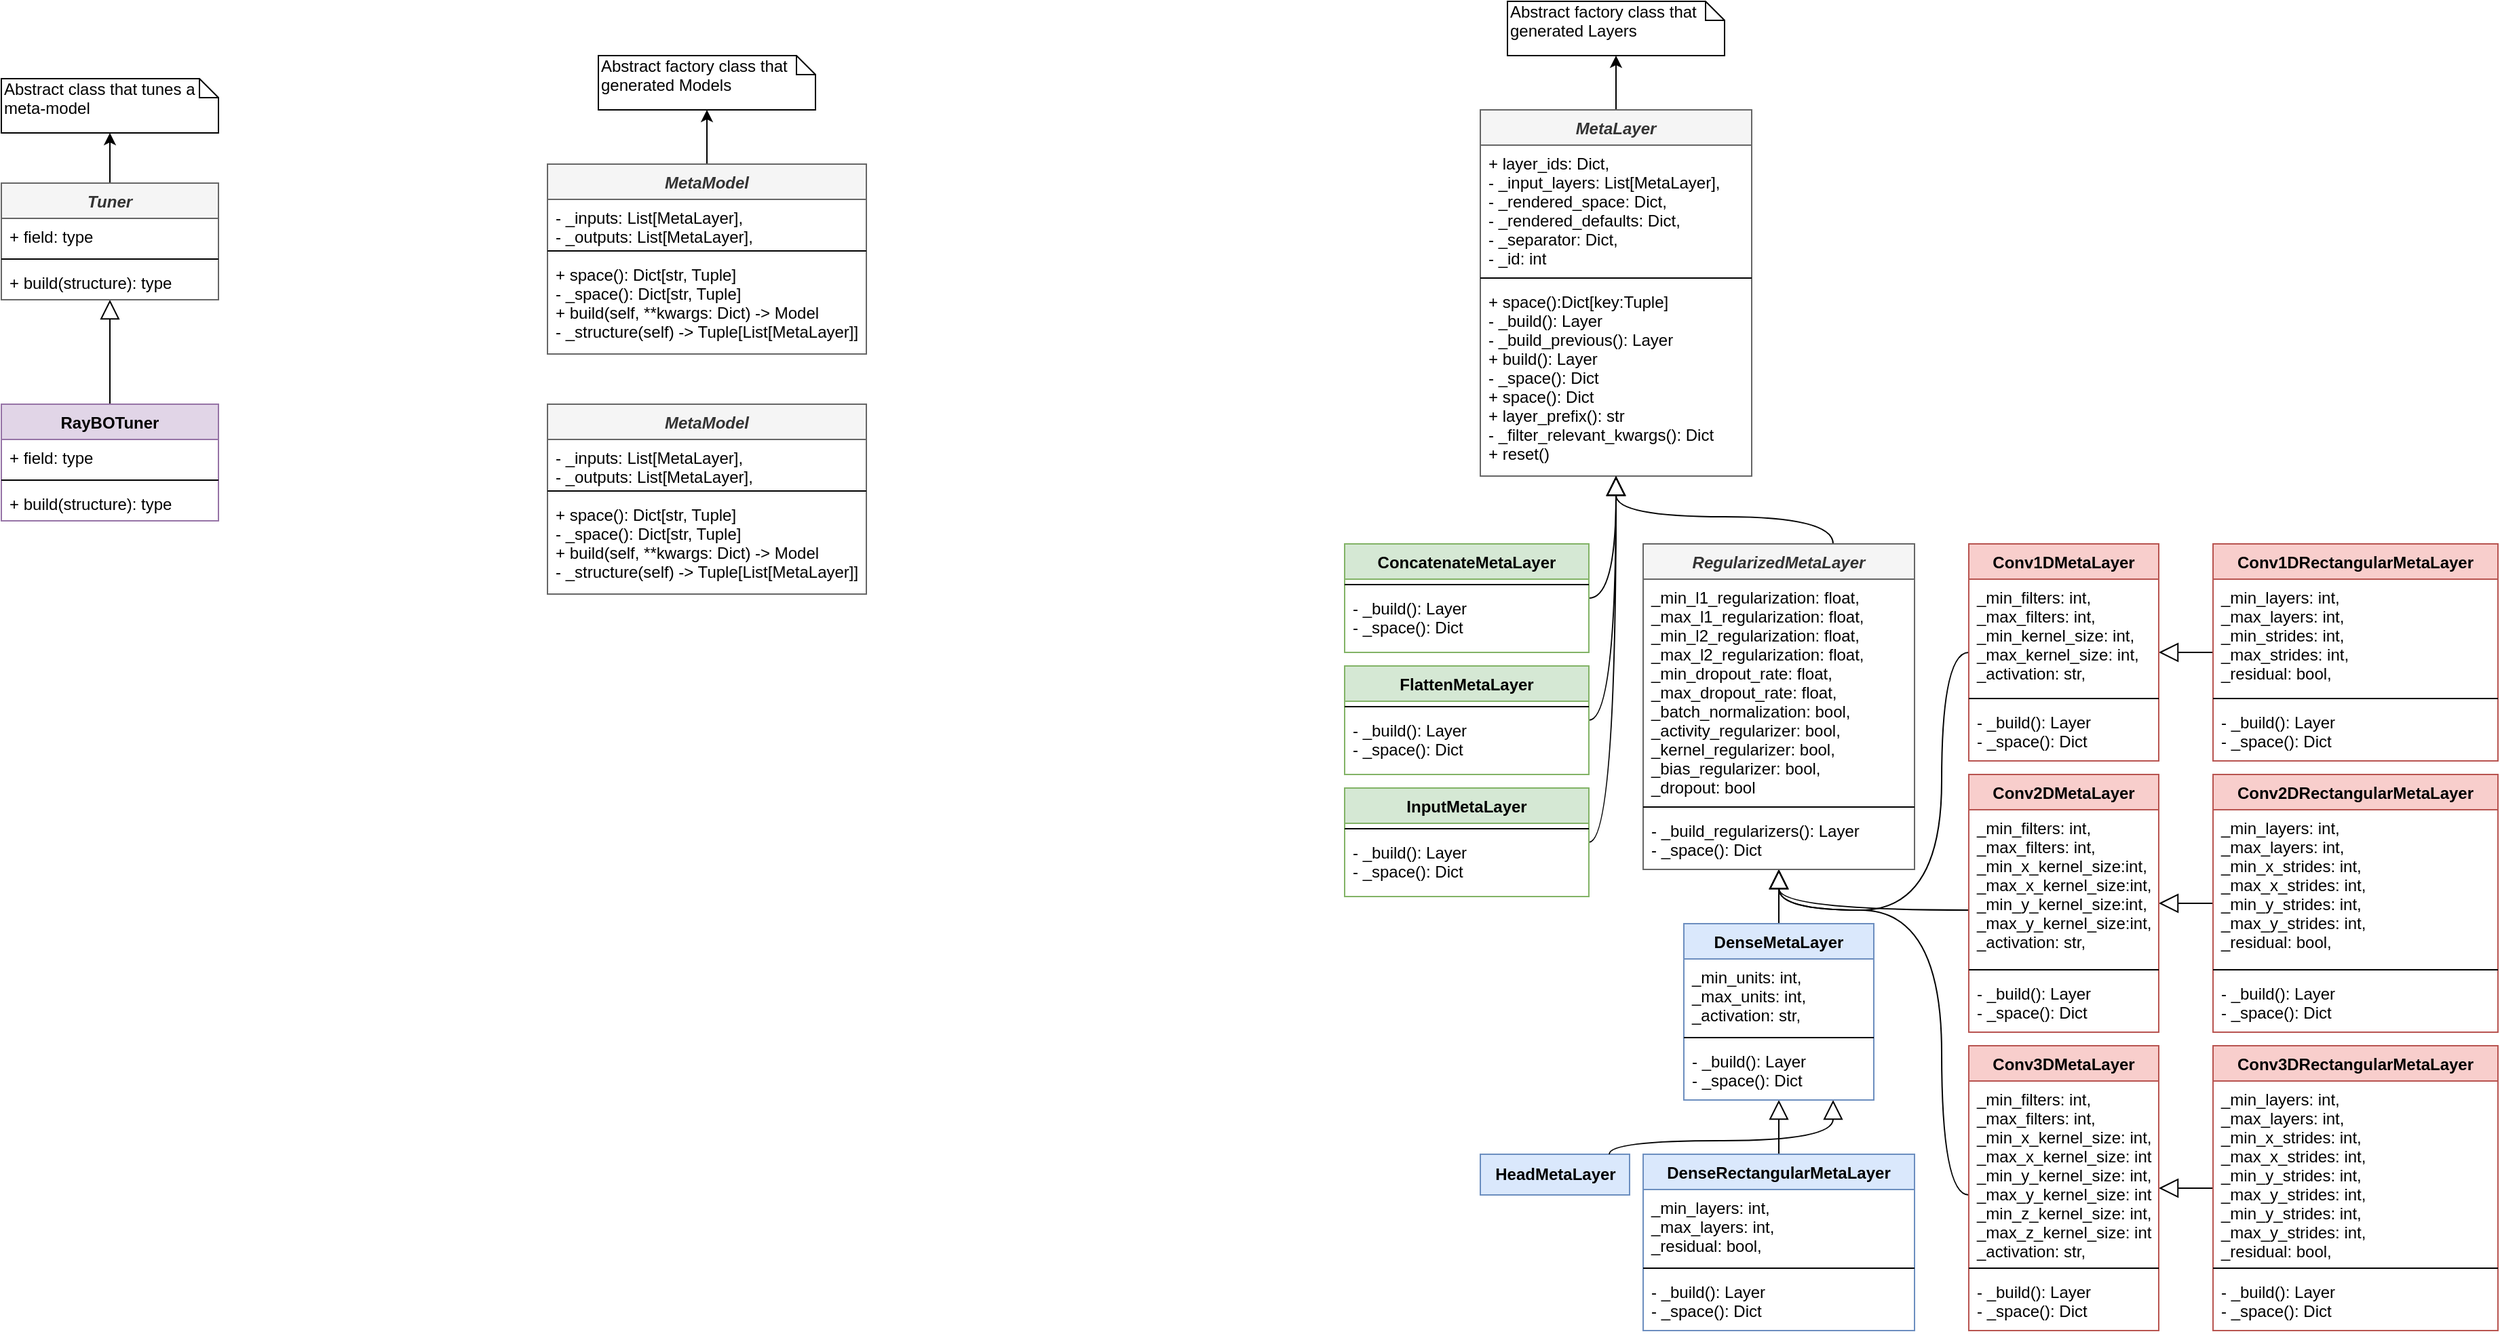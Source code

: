 <mxfile version="13.6.2" type="device"><diagram id="-CFFiEivso8xEUBbKbc-" name="Page-1"><mxGraphModel dx="2125" dy="900" grid="1" gridSize="10" guides="1" tooltips="1" connect="1" arrows="1" fold="1" page="1" pageScale="1" pageWidth="827" pageHeight="1169" math="0" shadow="0"><root><mxCell id="0"/><mxCell id="1" parent="0"/><mxCell id="7QAoZKG1Zxz9G0cgdsVM-10" style="edgeStyle=orthogonalEdgeStyle;rounded=0;orthogonalLoop=1;jettySize=auto;html=1;" parent="1" source="7QAoZKG1Zxz9G0cgdsVM-1" target="7QAoZKG1Zxz9G0cgdsVM-9" edge="1"><mxGeometry relative="1" as="geometry"/></mxCell><mxCell id="7QAoZKG1Zxz9G0cgdsVM-12" style="edgeStyle=orthogonalEdgeStyle;rounded=0;orthogonalLoop=1;jettySize=auto;html=1;" parent="1" source="7QAoZKG1Zxz9G0cgdsVM-5" target="7QAoZKG1Zxz9G0cgdsVM-11" edge="1"><mxGeometry relative="1" as="geometry"/></mxCell><mxCell id="7QAoZKG1Zxz9G0cgdsVM-9" value="Abstract factory class that generated Models" style="shape=note;whiteSpace=wrap;html=1;size=14;verticalAlign=top;align=left;spacingTop=-6;" parent="1" vertex="1"><mxGeometry x="-170" y="80" width="160" height="40" as="geometry"/></mxCell><mxCell id="7QAoZKG1Zxz9G0cgdsVM-11" value="Abstract factory class that generated Layers" style="shape=note;whiteSpace=wrap;html=1;size=14;verticalAlign=top;align=left;spacingTop=-6;" parent="1" vertex="1"><mxGeometry x="500" y="40" width="160" height="40" as="geometry"/></mxCell><mxCell id="7QAoZKG1Zxz9G0cgdsVM-30" style="edgeStyle=orthogonalEdgeStyle;rounded=0;orthogonalLoop=1;jettySize=auto;html=1;" parent="1" source="7QAoZKG1Zxz9G0cgdsVM-25" target="7QAoZKG1Zxz9G0cgdsVM-29" edge="1"><mxGeometry relative="1" as="geometry"/></mxCell><mxCell id="7QAoZKG1Zxz9G0cgdsVM-29" value="Abstract class that tunes a meta-model" style="shape=note;whiteSpace=wrap;html=1;size=14;verticalAlign=top;align=left;spacingTop=-6;" parent="1" vertex="1"><mxGeometry x="-610" y="97" width="160" height="40" as="geometry"/></mxCell><mxCell id="7QAoZKG1Zxz9G0cgdsVM-35" value="" style="endArrow=block;endFill=0;endSize=12;html=1;" parent="1" source="7QAoZKG1Zxz9G0cgdsVM-31" target="7QAoZKG1Zxz9G0cgdsVM-25" edge="1"><mxGeometry width="160" relative="1" as="geometry"><mxPoint x="-360" y="307" as="sourcePoint"/><mxPoint x="-200" y="307" as="targetPoint"/></mxGeometry></mxCell><mxCell id="7QAoZKG1Zxz9G0cgdsVM-25" value="Tuner" style="swimlane;fontStyle=3;align=center;verticalAlign=top;childLayout=stackLayout;horizontal=1;startSize=26;horizontalStack=0;resizeParent=1;resizeParentMax=0;resizeLast=0;collapsible=1;marginBottom=0;fillColor=#f5f5f5;strokeColor=#666666;fontColor=#333333;" parent="1" vertex="1"><mxGeometry x="-610" y="174" width="160" height="86" as="geometry"/></mxCell><mxCell id="7QAoZKG1Zxz9G0cgdsVM-26" value="+ field: type" style="text;strokeColor=none;fillColor=none;align=left;verticalAlign=top;spacingLeft=4;spacingRight=4;overflow=hidden;rotatable=0;points=[[0,0.5],[1,0.5]];portConstraint=eastwest;" parent="7QAoZKG1Zxz9G0cgdsVM-25" vertex="1"><mxGeometry y="26" width="160" height="26" as="geometry"/></mxCell><mxCell id="7QAoZKG1Zxz9G0cgdsVM-27" value="" style="line;strokeWidth=1;fillColor=none;align=left;verticalAlign=middle;spacingTop=-1;spacingLeft=3;spacingRight=3;rotatable=0;labelPosition=right;points=[];portConstraint=eastwest;" parent="7QAoZKG1Zxz9G0cgdsVM-25" vertex="1"><mxGeometry y="52" width="160" height="8" as="geometry"/></mxCell><mxCell id="7QAoZKG1Zxz9G0cgdsVM-28" value="+ build(structure): type" style="text;strokeColor=none;fillColor=none;align=left;verticalAlign=top;spacingLeft=4;spacingRight=4;overflow=hidden;rotatable=0;points=[[0,0.5],[1,0.5]];portConstraint=eastwest;" parent="7QAoZKG1Zxz9G0cgdsVM-25" vertex="1"><mxGeometry y="60" width="160" height="26" as="geometry"/></mxCell><mxCell id="7QAoZKG1Zxz9G0cgdsVM-31" value="RayBOTuner" style="swimlane;fontStyle=1;align=center;verticalAlign=top;childLayout=stackLayout;horizontal=1;startSize=26;horizontalStack=0;resizeParent=1;resizeParentMax=0;resizeLast=0;collapsible=1;marginBottom=0;fillColor=#e1d5e7;strokeColor=#9673a6;" parent="1" vertex="1"><mxGeometry x="-610" y="337" width="160" height="86" as="geometry"/></mxCell><mxCell id="7QAoZKG1Zxz9G0cgdsVM-32" value="+ field: type" style="text;strokeColor=none;fillColor=none;align=left;verticalAlign=top;spacingLeft=4;spacingRight=4;overflow=hidden;rotatable=0;points=[[0,0.5],[1,0.5]];portConstraint=eastwest;" parent="7QAoZKG1Zxz9G0cgdsVM-31" vertex="1"><mxGeometry y="26" width="160" height="26" as="geometry"/></mxCell><mxCell id="7QAoZKG1Zxz9G0cgdsVM-33" value="" style="line;strokeWidth=1;fillColor=none;align=left;verticalAlign=middle;spacingTop=-1;spacingLeft=3;spacingRight=3;rotatable=0;labelPosition=right;points=[];portConstraint=eastwest;" parent="7QAoZKG1Zxz9G0cgdsVM-31" vertex="1"><mxGeometry y="52" width="160" height="8" as="geometry"/></mxCell><mxCell id="7QAoZKG1Zxz9G0cgdsVM-34" value="+ build(structure): type" style="text;strokeColor=none;fillColor=none;align=left;verticalAlign=top;spacingLeft=4;spacingRight=4;overflow=hidden;rotatable=0;points=[[0,0.5],[1,0.5]];portConstraint=eastwest;" parent="7QAoZKG1Zxz9G0cgdsVM-31" vertex="1"><mxGeometry y="60" width="160" height="26" as="geometry"/></mxCell><mxCell id="7QAoZKG1Zxz9G0cgdsVM-5" value="MetaLayer" style="swimlane;fontStyle=3;align=center;verticalAlign=top;childLayout=stackLayout;horizontal=1;startSize=26;horizontalStack=0;resizeParent=1;resizeParentMax=0;resizeLast=0;collapsible=1;marginBottom=0;fillColor=#f5f5f5;strokeColor=#666666;fontColor=#333333;" parent="1" vertex="1"><mxGeometry x="480" y="120" width="200" height="270" as="geometry"/></mxCell><mxCell id="7QAoZKG1Zxz9G0cgdsVM-6" value="+ layer_ids: Dict,&#10;- _input_layers: List[MetaLayer],&#10;- _rendered_space: Dict,&#10;- _rendered_defaults: Dict,&#10;- _separator: Dict,&#10;- _id: int" style="text;strokeColor=none;fillColor=none;align=left;verticalAlign=top;spacingLeft=4;spacingRight=4;overflow=hidden;rotatable=0;points=[[0,0.5],[1,0.5]];portConstraint=eastwest;" parent="7QAoZKG1Zxz9G0cgdsVM-5" vertex="1"><mxGeometry y="26" width="200" height="94" as="geometry"/></mxCell><mxCell id="7QAoZKG1Zxz9G0cgdsVM-7" value="" style="line;strokeWidth=1;fillColor=none;align=left;verticalAlign=middle;spacingTop=-1;spacingLeft=3;spacingRight=3;rotatable=0;labelPosition=right;points=[];portConstraint=eastwest;" parent="7QAoZKG1Zxz9G0cgdsVM-5" vertex="1"><mxGeometry y="120" width="200" height="8" as="geometry"/></mxCell><mxCell id="7QAoZKG1Zxz9G0cgdsVM-8" value="+ space():Dict[key:Tuple]&#10;- _build(): Layer&#10;- _build_previous(): Layer&#10;+ build(): Layer&#10;- _space(): Dict&#10;+ space(): Dict&#10;+ layer_prefix(): str&#10;- _filter_relevant_kwargs(): Dict&#10;+ reset()" style="text;strokeColor=none;fillColor=none;align=left;verticalAlign=top;spacingLeft=4;spacingRight=4;overflow=hidden;rotatable=0;points=[[0,0.5],[1,0.5]];portConstraint=eastwest;" parent="7QAoZKG1Zxz9G0cgdsVM-5" vertex="1"><mxGeometry y="128" width="200" height="142" as="geometry"/></mxCell><mxCell id="rEz-Pzzt3OILbLbEHMjR-5" value="" style="endArrow=block;endFill=0;endSize=12;html=1;edgeStyle=orthogonalEdgeStyle;curved=1;" edge="1" parent="1" source="rEz-Pzzt3OILbLbEHMjR-1" target="7QAoZKG1Zxz9G0cgdsVM-5"><mxGeometry width="160" relative="1" as="geometry"><mxPoint x="570" y="460" as="sourcePoint"/><mxPoint x="730" y="460" as="targetPoint"/><Array as="points"><mxPoint x="580" y="480"/></Array></mxGeometry></mxCell><mxCell id="rEz-Pzzt3OILbLbEHMjR-9" value="" style="endArrow=block;endFill=0;endSize=12;html=1;edgeStyle=orthogonalEdgeStyle;curved=1;" edge="1" parent="1" source="rEz-Pzzt3OILbLbEHMjR-6" target="7QAoZKG1Zxz9G0cgdsVM-5"><mxGeometry width="160" relative="1" as="geometry"><mxPoint x="480" y="490" as="sourcePoint"/><mxPoint x="590" y="400" as="targetPoint"/><Array as="points"><mxPoint x="580" y="570"/></Array></mxGeometry></mxCell><mxCell id="rEz-Pzzt3OILbLbEHMjR-13" value="" style="endArrow=block;endFill=0;endSize=12;html=1;edgeStyle=orthogonalEdgeStyle;curved=1;" edge="1" parent="1" source="rEz-Pzzt3OILbLbEHMjR-10" target="7QAoZKG1Zxz9G0cgdsVM-5"><mxGeometry width="160" relative="1" as="geometry"><mxPoint x="700" y="490" as="sourcePoint"/><mxPoint x="590" y="400" as="targetPoint"/><Array as="points"><mxPoint x="580" y="660"/></Array></mxGeometry></mxCell><mxCell id="rEz-Pzzt3OILbLbEHMjR-18" value="" style="endArrow=block;endFill=0;endSize=12;html=1;edgeStyle=orthogonalEdgeStyle;curved=1;" edge="1" parent="1" source="rEz-Pzzt3OILbLbEHMjR-14" target="7QAoZKG1Zxz9G0cgdsVM-5"><mxGeometry width="160" relative="1" as="geometry"><mxPoint x="920" y="490" as="sourcePoint"/><mxPoint x="590" y="400" as="targetPoint"/><Array as="points"><mxPoint x="740" y="420"/><mxPoint x="580" y="420"/></Array></mxGeometry></mxCell><mxCell id="rEz-Pzzt3OILbLbEHMjR-19" value="" style="endArrow=block;endFill=0;endSize=12;html=1;edgeStyle=orthogonalEdgeStyle;curved=1;" edge="1" parent="1" source="rEz-Pzzt3OILbLbEHMjR-35" target="rEz-Pzzt3OILbLbEHMjR-14"><mxGeometry width="160" relative="1" as="geometry"><mxPoint x="760" y="770" as="sourcePoint"/><mxPoint x="710" y="710" as="targetPoint"/><Array as="points"><mxPoint x="820" y="520"/><mxPoint x="820" y="710"/><mxPoint x="700" y="710"/></Array></mxGeometry></mxCell><mxCell id="rEz-Pzzt3OILbLbEHMjR-47" value="" style="endArrow=block;endFill=0;endSize=12;html=1;edgeStyle=orthogonalEdgeStyle;curved=1;" edge="1" parent="1" source="rEz-Pzzt3OILbLbEHMjR-39" target="rEz-Pzzt3OILbLbEHMjR-14"><mxGeometry width="160" relative="1" as="geometry"><mxPoint x="850" y="530" as="sourcePoint"/><mxPoint x="710" y="690" as="targetPoint"/><Array as="points"><mxPoint x="700" y="710"/></Array></mxGeometry></mxCell><mxCell id="rEz-Pzzt3OILbLbEHMjR-48" value="" style="endArrow=block;endFill=0;endSize=12;html=1;edgeStyle=orthogonalEdgeStyle;curved=1;" edge="1" parent="1" source="rEz-Pzzt3OILbLbEHMjR-43" target="rEz-Pzzt3OILbLbEHMjR-14"><mxGeometry width="160" relative="1" as="geometry"><mxPoint x="850" y="740" as="sourcePoint"/><mxPoint x="710" y="690" as="targetPoint"/><Array as="points"><mxPoint x="820" y="920"/><mxPoint x="820" y="710"/><mxPoint x="700" y="710"/></Array></mxGeometry></mxCell><mxCell id="rEz-Pzzt3OILbLbEHMjR-54" value="" style="endArrow=block;endFill=0;endSize=12;html=1;edgeStyle=orthogonalEdgeStyle;curved=1;" edge="1" parent="1" source="rEz-Pzzt3OILbLbEHMjR-50" target="rEz-Pzzt3OILbLbEHMjR-35"><mxGeometry width="160" relative="1" as="geometry"><mxPoint x="850" y="530" as="sourcePoint"/><mxPoint x="710" y="690" as="targetPoint"/><Array as="points"><mxPoint x="1090" y="520"/><mxPoint x="1090" y="520"/></Array></mxGeometry></mxCell><mxCell id="rEz-Pzzt3OILbLbEHMjR-55" value="" style="endArrow=block;endFill=0;endSize=12;html=1;edgeStyle=orthogonalEdgeStyle;curved=1;" edge="1" parent="1" source="rEz-Pzzt3OILbLbEHMjR-56" target="rEz-Pzzt3OILbLbEHMjR-39"><mxGeometry width="160" relative="1" as="geometry"><mxPoint x="850" y="710" as="sourcePoint"/><mxPoint x="980" y="700" as="targetPoint"/><Array as="points"/></mxGeometry></mxCell><mxCell id="rEz-Pzzt3OILbLbEHMjR-64" value="" style="endArrow=block;endFill=0;endSize=12;html=1;edgeStyle=orthogonalEdgeStyle;curved=1;" edge="1" parent="1" source="rEz-Pzzt3OILbLbEHMjR-60" target="rEz-Pzzt3OILbLbEHMjR-43"><mxGeometry width="160" relative="1" as="geometry"><mxPoint x="1030" y="715" as="sourcePoint"/><mxPoint x="990" y="715" as="targetPoint"/><Array as="points"/></mxGeometry></mxCell><mxCell id="rEz-Pzzt3OILbLbEHMjR-69" value="" style="endArrow=block;endFill=0;endSize=12;html=1;edgeStyle=orthogonalEdgeStyle;curved=1;" edge="1" parent="1" source="rEz-Pzzt3OILbLbEHMjR-65" target="rEz-Pzzt3OILbLbEHMjR-14"><mxGeometry width="160" relative="1" as="geometry"><mxPoint x="850" y="930" as="sourcePoint"/><mxPoint x="710" y="690" as="targetPoint"/><Array as="points"><mxPoint x="700" y="800"/><mxPoint x="700" y="800"/></Array></mxGeometry></mxCell><mxCell id="rEz-Pzzt3OILbLbEHMjR-74" value="" style="endArrow=block;endFill=0;endSize=12;html=1;edgeStyle=orthogonalEdgeStyle;curved=1;" edge="1" parent="1" source="rEz-Pzzt3OILbLbEHMjR-70" target="rEz-Pzzt3OILbLbEHMjR-65"><mxGeometry width="160" relative="1" as="geometry"><mxPoint x="710" y="750" as="sourcePoint"/><mxPoint x="710" y="690" as="targetPoint"/><Array as="points"><mxPoint x="700" y="930"/><mxPoint x="700" y="930"/></Array></mxGeometry></mxCell><mxCell id="rEz-Pzzt3OILbLbEHMjR-79" value="&lt;span style=&quot;font-weight: 700&quot;&gt;HeadMetaLayer&lt;/span&gt;" style="html=1;fillColor=#dae8fc;strokeColor=#6c8ebf;" vertex="1" parent="1"><mxGeometry x="480" y="890" width="110" height="30" as="geometry"/></mxCell><mxCell id="rEz-Pzzt3OILbLbEHMjR-80" value="" style="endArrow=block;endFill=0;endSize=12;html=1;edgeStyle=orthogonalEdgeStyle;curved=1;" edge="1" parent="1" source="rEz-Pzzt3OILbLbEHMjR-79" target="rEz-Pzzt3OILbLbEHMjR-65"><mxGeometry width="160" relative="1" as="geometry"><mxPoint x="750" y="900" as="sourcePoint"/><mxPoint x="750" y="860" as="targetPoint"/><Array as="points"><mxPoint x="575" y="880"/><mxPoint x="740" y="880"/></Array></mxGeometry></mxCell><mxCell id="rEz-Pzzt3OILbLbEHMjR-14" value="RegularizedMetaLayer" style="swimlane;fontStyle=3;align=center;verticalAlign=top;childLayout=stackLayout;horizontal=1;startSize=26;horizontalStack=0;resizeParent=1;resizeParentMax=0;resizeLast=0;collapsible=1;marginBottom=0;fillColor=#f5f5f5;strokeColor=#666666;fontColor=#333333;" vertex="1" parent="1"><mxGeometry x="600" y="440" width="200" height="240" as="geometry"/></mxCell><mxCell id="rEz-Pzzt3OILbLbEHMjR-15" value="_min_l1_regularization: float,&#10;_max_l1_regularization: float,&#10;_min_l2_regularization: float,&#10;_max_l2_regularization: float,&#10;_min_dropout_rate: float,&#10;_max_dropout_rate: float,&#10;_batch_normalization: bool,&#10;_activity_regularizer: bool,&#10;_kernel_regularizer: bool,&#10;_bias_regularizer: bool,&#10;_dropout: bool&#10;" style="text;strokeColor=none;fillColor=none;align=left;verticalAlign=top;spacingLeft=4;spacingRight=4;overflow=hidden;rotatable=0;points=[[0,0.5],[1,0.5]];portConstraint=eastwest;" vertex="1" parent="rEz-Pzzt3OILbLbEHMjR-14"><mxGeometry y="26" width="200" height="164" as="geometry"/></mxCell><mxCell id="rEz-Pzzt3OILbLbEHMjR-16" value="" style="line;strokeWidth=1;fillColor=none;align=left;verticalAlign=middle;spacingTop=-1;spacingLeft=3;spacingRight=3;rotatable=0;labelPosition=right;points=[];portConstraint=eastwest;" vertex="1" parent="rEz-Pzzt3OILbLbEHMjR-14"><mxGeometry y="190" width="200" height="8" as="geometry"/></mxCell><mxCell id="rEz-Pzzt3OILbLbEHMjR-17" value="- _build_regularizers(): Layer&#10;- _space(): Dict&#10;" style="text;strokeColor=none;fillColor=none;align=left;verticalAlign=top;spacingLeft=4;spacingRight=4;overflow=hidden;rotatable=0;points=[[0,0.5],[1,0.5]];portConstraint=eastwest;" vertex="1" parent="rEz-Pzzt3OILbLbEHMjR-14"><mxGeometry y="198" width="200" height="42" as="geometry"/></mxCell><mxCell id="rEz-Pzzt3OILbLbEHMjR-35" value="Conv1DMetaLayer" style="swimlane;fontStyle=1;align=center;verticalAlign=top;childLayout=stackLayout;horizontal=1;startSize=26;horizontalStack=0;resizeParent=1;resizeParentMax=0;resizeLast=0;collapsible=1;marginBottom=0;fillColor=#f8cecc;strokeColor=#b85450;" vertex="1" parent="1"><mxGeometry x="840" y="440" width="140" height="160" as="geometry"/></mxCell><mxCell id="rEz-Pzzt3OILbLbEHMjR-36" value="_min_filters: int,&#10;_max_filters: int,&#10;_min_kernel_size: int,&#10;_max_kernel_size: int,&#10;_activation: str,&#10;" style="text;strokeColor=none;fillColor=none;align=left;verticalAlign=top;spacingLeft=4;spacingRight=4;overflow=hidden;rotatable=0;points=[[0,0.5],[1,0.5]];portConstraint=eastwest;" vertex="1" parent="rEz-Pzzt3OILbLbEHMjR-35"><mxGeometry y="26" width="140" height="84" as="geometry"/></mxCell><mxCell id="rEz-Pzzt3OILbLbEHMjR-37" value="" style="line;strokeWidth=1;fillColor=none;align=left;verticalAlign=middle;spacingTop=-1;spacingLeft=3;spacingRight=3;rotatable=0;labelPosition=right;points=[];portConstraint=eastwest;" vertex="1" parent="rEz-Pzzt3OILbLbEHMjR-35"><mxGeometry y="110" width="140" height="8" as="geometry"/></mxCell><mxCell id="rEz-Pzzt3OILbLbEHMjR-38" value="- _build(): Layer&#10;- _space(): Dict&#10;" style="text;strokeColor=none;fillColor=none;align=left;verticalAlign=top;spacingLeft=4;spacingRight=4;overflow=hidden;rotatable=0;points=[[0,0.5],[1,0.5]];portConstraint=eastwest;" vertex="1" parent="rEz-Pzzt3OILbLbEHMjR-35"><mxGeometry y="118" width="140" height="42" as="geometry"/></mxCell><mxCell id="rEz-Pzzt3OILbLbEHMjR-39" value="Conv2DMetaLayer" style="swimlane;fontStyle=1;align=center;verticalAlign=top;childLayout=stackLayout;horizontal=1;startSize=26;horizontalStack=0;resizeParent=1;resizeParentMax=0;resizeLast=0;collapsible=1;marginBottom=0;fillColor=#f8cecc;strokeColor=#b85450;" vertex="1" parent="1"><mxGeometry x="840" y="610" width="140" height="190" as="geometry"/></mxCell><mxCell id="rEz-Pzzt3OILbLbEHMjR-40" value="_min_filters: int,&#10;_max_filters: int,&#10;_min_x_kernel_size:int,&#10;_max_x_kernel_size:int,&#10;_min_y_kernel_size:int,&#10;_max_y_kernel_size:int,&#10;_activation: str,&#10;" style="text;strokeColor=none;fillColor=none;align=left;verticalAlign=top;spacingLeft=4;spacingRight=4;overflow=hidden;rotatable=0;points=[[0,0.5],[1,0.5]];portConstraint=eastwest;" vertex="1" parent="rEz-Pzzt3OILbLbEHMjR-39"><mxGeometry y="26" width="140" height="114" as="geometry"/></mxCell><mxCell id="rEz-Pzzt3OILbLbEHMjR-41" value="" style="line;strokeWidth=1;fillColor=none;align=left;verticalAlign=middle;spacingTop=-1;spacingLeft=3;spacingRight=3;rotatable=0;labelPosition=right;points=[];portConstraint=eastwest;" vertex="1" parent="rEz-Pzzt3OILbLbEHMjR-39"><mxGeometry y="140" width="140" height="8" as="geometry"/></mxCell><mxCell id="rEz-Pzzt3OILbLbEHMjR-42" value="- _build(): Layer&#10;- _space(): Dict&#10;" style="text;strokeColor=none;fillColor=none;align=left;verticalAlign=top;spacingLeft=4;spacingRight=4;overflow=hidden;rotatable=0;points=[[0,0.5],[1,0.5]];portConstraint=eastwest;" vertex="1" parent="rEz-Pzzt3OILbLbEHMjR-39"><mxGeometry y="148" width="140" height="42" as="geometry"/></mxCell><mxCell id="rEz-Pzzt3OILbLbEHMjR-50" value="Conv1DRectangularMetaLayer" style="swimlane;fontStyle=1;align=center;verticalAlign=top;childLayout=stackLayout;horizontal=1;startSize=26;horizontalStack=0;resizeParent=1;resizeParentMax=0;resizeLast=0;collapsible=1;marginBottom=0;fillColor=#f8cecc;strokeColor=#b85450;" vertex="1" parent="1"><mxGeometry x="1020" y="440" width="210" height="160" as="geometry"/></mxCell><mxCell id="rEz-Pzzt3OILbLbEHMjR-51" value="_min_layers: int,&#10;_max_layers: int,&#10;_min_strides: int,&#10;_max_strides: int,&#10;_residual: bool,&#10;" style="text;strokeColor=none;fillColor=none;align=left;verticalAlign=top;spacingLeft=4;spacingRight=4;overflow=hidden;rotatable=0;points=[[0,0.5],[1,0.5]];portConstraint=eastwest;" vertex="1" parent="rEz-Pzzt3OILbLbEHMjR-50"><mxGeometry y="26" width="210" height="84" as="geometry"/></mxCell><mxCell id="rEz-Pzzt3OILbLbEHMjR-52" value="" style="line;strokeWidth=1;fillColor=none;align=left;verticalAlign=middle;spacingTop=-1;spacingLeft=3;spacingRight=3;rotatable=0;labelPosition=right;points=[];portConstraint=eastwest;" vertex="1" parent="rEz-Pzzt3OILbLbEHMjR-50"><mxGeometry y="110" width="210" height="8" as="geometry"/></mxCell><mxCell id="rEz-Pzzt3OILbLbEHMjR-53" value="- _build(): Layer&#10;- _space(): Dict&#10;" style="text;strokeColor=none;fillColor=none;align=left;verticalAlign=top;spacingLeft=4;spacingRight=4;overflow=hidden;rotatable=0;points=[[0,0.5],[1,0.5]];portConstraint=eastwest;" vertex="1" parent="rEz-Pzzt3OILbLbEHMjR-50"><mxGeometry y="118" width="210" height="42" as="geometry"/></mxCell><mxCell id="rEz-Pzzt3OILbLbEHMjR-56" value="Conv2DRectangularMetaLayer" style="swimlane;fontStyle=1;align=center;verticalAlign=top;childLayout=stackLayout;horizontal=1;startSize=26;horizontalStack=0;resizeParent=1;resizeParentMax=0;resizeLast=0;collapsible=1;marginBottom=0;fillColor=#f8cecc;strokeColor=#b85450;" vertex="1" parent="1"><mxGeometry x="1020" y="610" width="210" height="190" as="geometry"/></mxCell><mxCell id="rEz-Pzzt3OILbLbEHMjR-57" value="_min_layers: int,&#10;_max_layers: int,&#10;_min_x_strides: int,&#10;_max_x_strides: int,&#10;_min_y_strides: int,&#10;_max_y_strides: int,&#10;_residual: bool,&#10;" style="text;strokeColor=none;fillColor=none;align=left;verticalAlign=top;spacingLeft=4;spacingRight=4;overflow=hidden;rotatable=0;points=[[0,0.5],[1,0.5]];portConstraint=eastwest;" vertex="1" parent="rEz-Pzzt3OILbLbEHMjR-56"><mxGeometry y="26" width="210" height="114" as="geometry"/></mxCell><mxCell id="rEz-Pzzt3OILbLbEHMjR-58" value="" style="line;strokeWidth=1;fillColor=none;align=left;verticalAlign=middle;spacingTop=-1;spacingLeft=3;spacingRight=3;rotatable=0;labelPosition=right;points=[];portConstraint=eastwest;" vertex="1" parent="rEz-Pzzt3OILbLbEHMjR-56"><mxGeometry y="140" width="210" height="8" as="geometry"/></mxCell><mxCell id="rEz-Pzzt3OILbLbEHMjR-59" value="- _build(): Layer&#10;- _space(): Dict&#10;" style="text;strokeColor=none;fillColor=none;align=left;verticalAlign=top;spacingLeft=4;spacingRight=4;overflow=hidden;rotatable=0;points=[[0,0.5],[1,0.5]];portConstraint=eastwest;" vertex="1" parent="rEz-Pzzt3OILbLbEHMjR-56"><mxGeometry y="148" width="210" height="42" as="geometry"/></mxCell><mxCell id="rEz-Pzzt3OILbLbEHMjR-65" value="DenseMetaLayer" style="swimlane;fontStyle=1;align=center;verticalAlign=top;childLayout=stackLayout;horizontal=1;startSize=26;horizontalStack=0;resizeParent=1;resizeParentMax=0;resizeLast=0;collapsible=1;marginBottom=0;fillColor=#dae8fc;strokeColor=#6c8ebf;" vertex="1" parent="1"><mxGeometry x="630" y="720" width="140" height="130" as="geometry"/></mxCell><mxCell id="rEz-Pzzt3OILbLbEHMjR-66" value="_min_units: int,&#10;_max_units: int,&#10;_activation: str," style="text;strokeColor=none;fillColor=none;align=left;verticalAlign=top;spacingLeft=4;spacingRight=4;overflow=hidden;rotatable=0;points=[[0,0.5],[1,0.5]];portConstraint=eastwest;" vertex="1" parent="rEz-Pzzt3OILbLbEHMjR-65"><mxGeometry y="26" width="140" height="54" as="geometry"/></mxCell><mxCell id="rEz-Pzzt3OILbLbEHMjR-67" value="" style="line;strokeWidth=1;fillColor=none;align=left;verticalAlign=middle;spacingTop=-1;spacingLeft=3;spacingRight=3;rotatable=0;labelPosition=right;points=[];portConstraint=eastwest;" vertex="1" parent="rEz-Pzzt3OILbLbEHMjR-65"><mxGeometry y="80" width="140" height="8" as="geometry"/></mxCell><mxCell id="rEz-Pzzt3OILbLbEHMjR-68" value="- _build(): Layer&#10;- _space(): Dict&#10;" style="text;strokeColor=none;fillColor=none;align=left;verticalAlign=top;spacingLeft=4;spacingRight=4;overflow=hidden;rotatable=0;points=[[0,0.5],[1,0.5]];portConstraint=eastwest;" vertex="1" parent="rEz-Pzzt3OILbLbEHMjR-65"><mxGeometry y="88" width="140" height="42" as="geometry"/></mxCell><mxCell id="rEz-Pzzt3OILbLbEHMjR-70" value="DenseRectangularMetaLayer" style="swimlane;fontStyle=1;align=center;verticalAlign=top;childLayout=stackLayout;horizontal=1;startSize=26;horizontalStack=0;resizeParent=1;resizeParentMax=0;resizeLast=0;collapsible=1;marginBottom=0;fillColor=#dae8fc;strokeColor=#6c8ebf;" vertex="1" parent="1"><mxGeometry x="600" y="890" width="200" height="130" as="geometry"/></mxCell><mxCell id="rEz-Pzzt3OILbLbEHMjR-71" value="_min_layers: int,&#10;_max_layers: int,&#10;_residual: bool," style="text;strokeColor=none;fillColor=none;align=left;verticalAlign=top;spacingLeft=4;spacingRight=4;overflow=hidden;rotatable=0;points=[[0,0.5],[1,0.5]];portConstraint=eastwest;" vertex="1" parent="rEz-Pzzt3OILbLbEHMjR-70"><mxGeometry y="26" width="200" height="54" as="geometry"/></mxCell><mxCell id="rEz-Pzzt3OILbLbEHMjR-72" value="" style="line;strokeWidth=1;fillColor=none;align=left;verticalAlign=middle;spacingTop=-1;spacingLeft=3;spacingRight=3;rotatable=0;labelPosition=right;points=[];portConstraint=eastwest;" vertex="1" parent="rEz-Pzzt3OILbLbEHMjR-70"><mxGeometry y="80" width="200" height="8" as="geometry"/></mxCell><mxCell id="rEz-Pzzt3OILbLbEHMjR-73" value="- _build(): Layer&#10;- _space(): Dict&#10;" style="text;strokeColor=none;fillColor=none;align=left;verticalAlign=top;spacingLeft=4;spacingRight=4;overflow=hidden;rotatable=0;points=[[0,0.5],[1,0.5]];portConstraint=eastwest;" vertex="1" parent="rEz-Pzzt3OILbLbEHMjR-70"><mxGeometry y="88" width="200" height="42" as="geometry"/></mxCell><mxCell id="rEz-Pzzt3OILbLbEHMjR-43" value="Conv3DMetaLayer" style="swimlane;fontStyle=1;align=center;verticalAlign=top;childLayout=stackLayout;horizontal=1;startSize=26;horizontalStack=0;resizeParent=1;resizeParentMax=0;resizeLast=0;collapsible=1;marginBottom=0;fillColor=#f8cecc;strokeColor=#b85450;" vertex="1" parent="1"><mxGeometry x="840" y="810" width="140" height="210" as="geometry"/></mxCell><mxCell id="rEz-Pzzt3OILbLbEHMjR-44" value="_min_filters: int,&#10;_max_filters: int,&#10;_min_x_kernel_size: int,&#10;_max_x_kernel_size: int,&#10;_min_y_kernel_size: int,&#10;_max_y_kernel_size: int,&#10;_min_z_kernel_size: int,&#10;_max_z_kernel_size: int,&#10;_activation: str,&#10;" style="text;strokeColor=none;fillColor=none;align=left;verticalAlign=top;spacingLeft=4;spacingRight=4;overflow=hidden;rotatable=0;points=[[0,0.5],[1,0.5]];portConstraint=eastwest;" vertex="1" parent="rEz-Pzzt3OILbLbEHMjR-43"><mxGeometry y="26" width="140" height="134" as="geometry"/></mxCell><mxCell id="rEz-Pzzt3OILbLbEHMjR-45" value="" style="line;strokeWidth=1;fillColor=none;align=left;verticalAlign=middle;spacingTop=-1;spacingLeft=3;spacingRight=3;rotatable=0;labelPosition=right;points=[];portConstraint=eastwest;" vertex="1" parent="rEz-Pzzt3OILbLbEHMjR-43"><mxGeometry y="160" width="140" height="8" as="geometry"/></mxCell><mxCell id="rEz-Pzzt3OILbLbEHMjR-46" value="- _build(): Layer&#10;- _space(): Dict&#10;" style="text;strokeColor=none;fillColor=none;align=left;verticalAlign=top;spacingLeft=4;spacingRight=4;overflow=hidden;rotatable=0;points=[[0,0.5],[1,0.5]];portConstraint=eastwest;" vertex="1" parent="rEz-Pzzt3OILbLbEHMjR-43"><mxGeometry y="168" width="140" height="42" as="geometry"/></mxCell><mxCell id="rEz-Pzzt3OILbLbEHMjR-60" value="Conv3DRectangularMetaLayer" style="swimlane;fontStyle=1;align=center;verticalAlign=top;childLayout=stackLayout;horizontal=1;startSize=26;horizontalStack=0;resizeParent=1;resizeParentMax=0;resizeLast=0;collapsible=1;marginBottom=0;fillColor=#f8cecc;strokeColor=#b85450;" vertex="1" parent="1"><mxGeometry x="1020" y="810" width="210" height="210" as="geometry"/></mxCell><mxCell id="rEz-Pzzt3OILbLbEHMjR-61" value="_min_layers: int,&#10;_max_layers: int,&#10;_min_x_strides: int,&#10;_max_x_strides: int,&#10;_min_y_strides: int,&#10;_max_y_strides: int,&#10;_min_y_strides: int,&#10;_max_y_strides: int,&#10;_residual: bool," style="text;strokeColor=none;fillColor=none;align=left;verticalAlign=top;spacingLeft=4;spacingRight=4;overflow=hidden;rotatable=0;points=[[0,0.5],[1,0.5]];portConstraint=eastwest;" vertex="1" parent="rEz-Pzzt3OILbLbEHMjR-60"><mxGeometry y="26" width="210" height="134" as="geometry"/></mxCell><mxCell id="rEz-Pzzt3OILbLbEHMjR-62" value="" style="line;strokeWidth=1;fillColor=none;align=left;verticalAlign=middle;spacingTop=-1;spacingLeft=3;spacingRight=3;rotatable=0;labelPosition=right;points=[];portConstraint=eastwest;" vertex="1" parent="rEz-Pzzt3OILbLbEHMjR-60"><mxGeometry y="160" width="210" height="8" as="geometry"/></mxCell><mxCell id="rEz-Pzzt3OILbLbEHMjR-63" value="- _build(): Layer&#10;- _space(): Dict&#10;" style="text;strokeColor=none;fillColor=none;align=left;verticalAlign=top;spacingLeft=4;spacingRight=4;overflow=hidden;rotatable=0;points=[[0,0.5],[1,0.5]];portConstraint=eastwest;" vertex="1" parent="rEz-Pzzt3OILbLbEHMjR-60"><mxGeometry y="168" width="210" height="42" as="geometry"/></mxCell><mxCell id="rEz-Pzzt3OILbLbEHMjR-1" value="ConcatenateMetaLayer" style="swimlane;fontStyle=1;align=center;verticalAlign=top;childLayout=stackLayout;horizontal=1;startSize=26;horizontalStack=0;resizeParent=1;resizeParentMax=0;resizeLast=0;collapsible=1;marginBottom=0;fillColor=#d5e8d4;strokeColor=#82b366;" vertex="1" parent="1"><mxGeometry x="380" y="440" width="180" height="80" as="geometry"/></mxCell><mxCell id="rEz-Pzzt3OILbLbEHMjR-3" value="" style="line;strokeWidth=1;fillColor=none;align=left;verticalAlign=middle;spacingTop=-1;spacingLeft=3;spacingRight=3;rotatable=0;labelPosition=right;points=[];portConstraint=eastwest;" vertex="1" parent="rEz-Pzzt3OILbLbEHMjR-1"><mxGeometry y="26" width="180" height="8" as="geometry"/></mxCell><mxCell id="rEz-Pzzt3OILbLbEHMjR-4" value="- _build(): Layer&#10;- _space(): Dict&#10;" style="text;strokeColor=none;fillColor=none;align=left;verticalAlign=top;spacingLeft=4;spacingRight=4;overflow=hidden;rotatable=0;points=[[0,0.5],[1,0.5]];portConstraint=eastwest;" vertex="1" parent="rEz-Pzzt3OILbLbEHMjR-1"><mxGeometry y="34" width="180" height="46" as="geometry"/></mxCell><mxCell id="rEz-Pzzt3OILbLbEHMjR-6" value="FlattenMetaLayer" style="swimlane;fontStyle=1;align=center;verticalAlign=top;childLayout=stackLayout;horizontal=1;startSize=26;horizontalStack=0;resizeParent=1;resizeParentMax=0;resizeLast=0;collapsible=1;marginBottom=0;fillColor=#d5e8d4;strokeColor=#82b366;" vertex="1" parent="1"><mxGeometry x="380" y="530" width="180" height="80" as="geometry"/></mxCell><mxCell id="rEz-Pzzt3OILbLbEHMjR-7" value="" style="line;strokeWidth=1;fillColor=none;align=left;verticalAlign=middle;spacingTop=-1;spacingLeft=3;spacingRight=3;rotatable=0;labelPosition=right;points=[];portConstraint=eastwest;" vertex="1" parent="rEz-Pzzt3OILbLbEHMjR-6"><mxGeometry y="26" width="180" height="8" as="geometry"/></mxCell><mxCell id="rEz-Pzzt3OILbLbEHMjR-8" value="- _build(): Layer&#10;- _space(): Dict&#10;" style="text;strokeColor=none;fillColor=none;align=left;verticalAlign=top;spacingLeft=4;spacingRight=4;overflow=hidden;rotatable=0;points=[[0,0.5],[1,0.5]];portConstraint=eastwest;" vertex="1" parent="rEz-Pzzt3OILbLbEHMjR-6"><mxGeometry y="34" width="180" height="46" as="geometry"/></mxCell><mxCell id="rEz-Pzzt3OILbLbEHMjR-10" value="InputMetaLayer" style="swimlane;fontStyle=1;align=center;verticalAlign=top;childLayout=stackLayout;horizontal=1;startSize=26;horizontalStack=0;resizeParent=1;resizeParentMax=0;resizeLast=0;collapsible=1;marginBottom=0;fillColor=#d5e8d4;strokeColor=#82b366;" vertex="1" parent="1"><mxGeometry x="380" y="620" width="180" height="80" as="geometry"/></mxCell><mxCell id="rEz-Pzzt3OILbLbEHMjR-11" value="" style="line;strokeWidth=1;fillColor=none;align=left;verticalAlign=middle;spacingTop=-1;spacingLeft=3;spacingRight=3;rotatable=0;labelPosition=right;points=[];portConstraint=eastwest;" vertex="1" parent="rEz-Pzzt3OILbLbEHMjR-10"><mxGeometry y="26" width="180" height="8" as="geometry"/></mxCell><mxCell id="rEz-Pzzt3OILbLbEHMjR-12" value="- _build(): Layer&#10;- _space(): Dict&#10;" style="text;strokeColor=none;fillColor=none;align=left;verticalAlign=top;spacingLeft=4;spacingRight=4;overflow=hidden;rotatable=0;points=[[0,0.5],[1,0.5]];portConstraint=eastwest;" vertex="1" parent="rEz-Pzzt3OILbLbEHMjR-10"><mxGeometry y="34" width="180" height="46" as="geometry"/></mxCell><mxCell id="7QAoZKG1Zxz9G0cgdsVM-1" value="MetaModel" style="swimlane;fontStyle=3;align=center;verticalAlign=top;childLayout=stackLayout;horizontal=1;startSize=26;horizontalStack=0;resizeParent=1;resizeParentMax=0;resizeLast=0;collapsible=1;marginBottom=0;fillColor=#f5f5f5;strokeColor=#666666;fontColor=#333333;" parent="1" vertex="1"><mxGeometry x="-207.5" y="160" width="235" height="140" as="geometry"/></mxCell><mxCell id="7QAoZKG1Zxz9G0cgdsVM-2" value="- _inputs: List[MetaLayer],&#10;- _outputs: List[MetaLayer]," style="text;strokeColor=none;fillColor=none;align=left;verticalAlign=top;spacingLeft=4;spacingRight=4;overflow=hidden;rotatable=0;points=[[0,0.5],[1,0.5]];portConstraint=eastwest;" parent="7QAoZKG1Zxz9G0cgdsVM-1" vertex="1"><mxGeometry y="26" width="235" height="34" as="geometry"/></mxCell><mxCell id="7QAoZKG1Zxz9G0cgdsVM-3" value="" style="line;strokeWidth=1;fillColor=none;align=left;verticalAlign=middle;spacingTop=-1;spacingLeft=3;spacingRight=3;rotatable=0;labelPosition=right;points=[];portConstraint=eastwest;" parent="7QAoZKG1Zxz9G0cgdsVM-1" vertex="1"><mxGeometry y="60" width="235" height="8" as="geometry"/></mxCell><mxCell id="7QAoZKG1Zxz9G0cgdsVM-4" value="+ space(): Dict[str, Tuple]&#10;- _space(): Dict[str, Tuple]&#10;+ build(self, **kwargs: Dict) -&gt; Model&#10;- _structure(self) -&gt; Tuple[List[MetaLayer]]&#10;" style="text;strokeColor=none;fillColor=none;align=left;verticalAlign=top;spacingLeft=4;spacingRight=4;overflow=hidden;rotatable=0;points=[[0,0.5],[1,0.5]];portConstraint=eastwest;" parent="7QAoZKG1Zxz9G0cgdsVM-1" vertex="1"><mxGeometry y="68" width="235" height="72" as="geometry"/></mxCell><mxCell id="rEz-Pzzt3OILbLbEHMjR-81" value="MetaModel" style="swimlane;fontStyle=3;align=center;verticalAlign=top;childLayout=stackLayout;horizontal=1;startSize=26;horizontalStack=0;resizeParent=1;resizeParentMax=0;resizeLast=0;collapsible=1;marginBottom=0;fillColor=#f5f5f5;strokeColor=#666666;fontColor=#333333;" vertex="1" parent="1"><mxGeometry x="-207.5" y="337" width="235" height="140" as="geometry"/></mxCell><mxCell id="rEz-Pzzt3OILbLbEHMjR-82" value="- _inputs: List[MetaLayer],&#10;- _outputs: List[MetaLayer]," style="text;strokeColor=none;fillColor=none;align=left;verticalAlign=top;spacingLeft=4;spacingRight=4;overflow=hidden;rotatable=0;points=[[0,0.5],[1,0.5]];portConstraint=eastwest;" vertex="1" parent="rEz-Pzzt3OILbLbEHMjR-81"><mxGeometry y="26" width="235" height="34" as="geometry"/></mxCell><mxCell id="rEz-Pzzt3OILbLbEHMjR-83" value="" style="line;strokeWidth=1;fillColor=none;align=left;verticalAlign=middle;spacingTop=-1;spacingLeft=3;spacingRight=3;rotatable=0;labelPosition=right;points=[];portConstraint=eastwest;" vertex="1" parent="rEz-Pzzt3OILbLbEHMjR-81"><mxGeometry y="60" width="235" height="8" as="geometry"/></mxCell><mxCell id="rEz-Pzzt3OILbLbEHMjR-84" value="+ space(): Dict[str, Tuple]&#10;- _space(): Dict[str, Tuple]&#10;+ build(self, **kwargs: Dict) -&gt; Model&#10;- _structure(self) -&gt; Tuple[List[MetaLayer]]&#10;" style="text;strokeColor=none;fillColor=none;align=left;verticalAlign=top;spacingLeft=4;spacingRight=4;overflow=hidden;rotatable=0;points=[[0,0.5],[1,0.5]];portConstraint=eastwest;" vertex="1" parent="rEz-Pzzt3OILbLbEHMjR-81"><mxGeometry y="68" width="235" height="72" as="geometry"/></mxCell></root></mxGraphModel></diagram></mxfile>